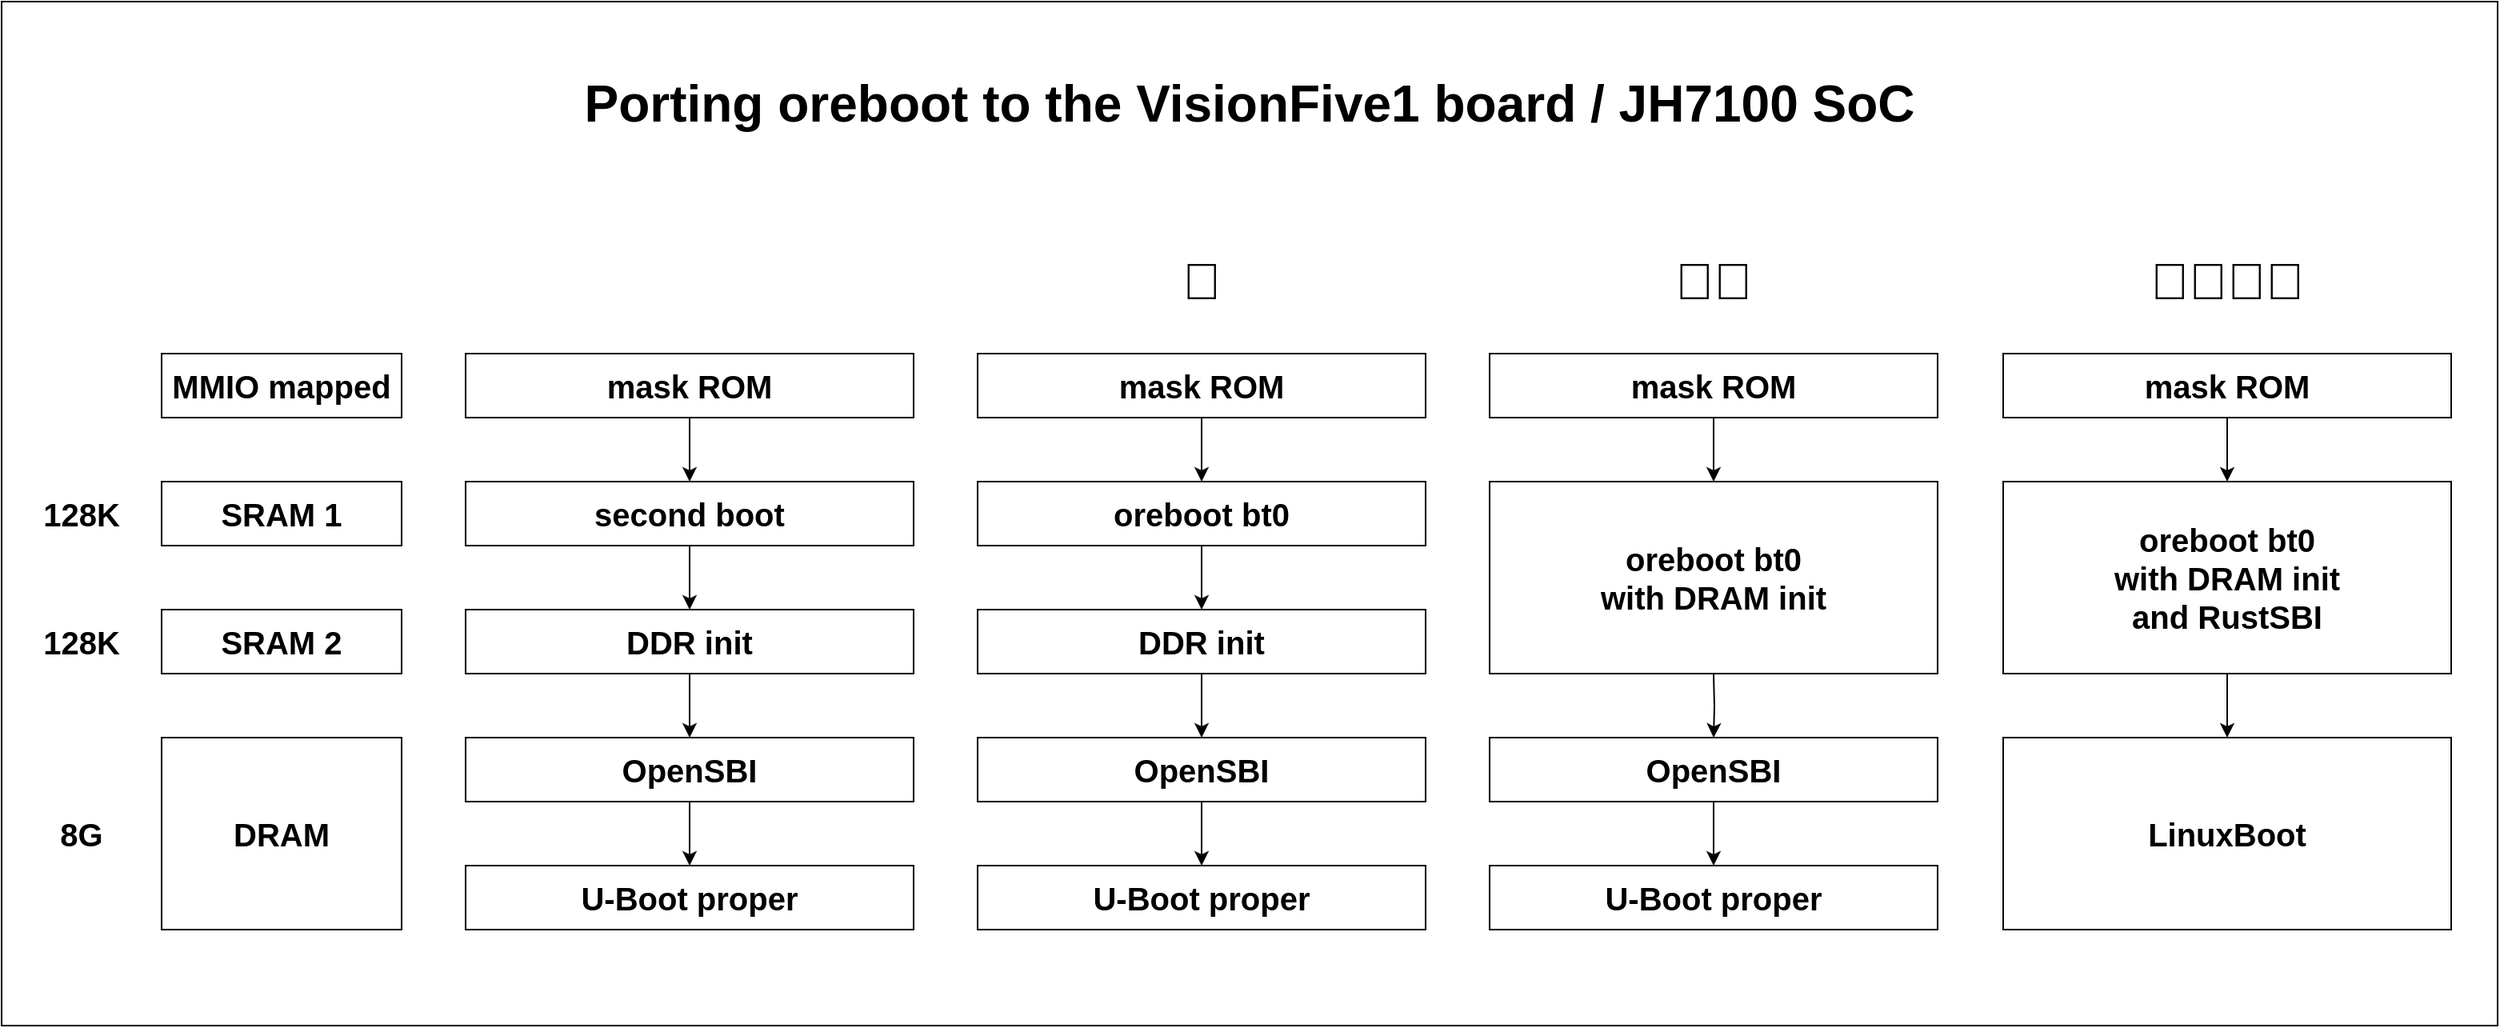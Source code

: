 <mxfile version="20.3.0" type="device"><diagram id="razaP89I31uqDeaCKgty" name="Page-1"><mxGraphModel dx="2970" dy="1855" grid="1" gridSize="10" guides="1" tooltips="1" connect="1" arrows="1" fold="1" page="1" pageScale="1" pageWidth="600" pageHeight="400" math="0" shadow="0"><root><mxCell id="0"/><mxCell id="1" parent="0"/><mxCell id="8cD4oGapX7zUV3zRnXWb-16" value="&lt;br&gt;Porting oreboot to the VisionFive1 board / JH7100 SoC" style="rounded=0;whiteSpace=wrap;html=1;verticalAlign=top;labelPosition=center;verticalLabelPosition=middle;align=center;fontSize=32;horizontal=1;fontStyle=1" parent="1" vertex="1"><mxGeometry x="-250" y="-200" width="1560" height="640" as="geometry"/></mxCell><mxCell id="KZbHYhw8S6iF9qb6F6PT-9" style="edgeStyle=orthogonalEdgeStyle;rounded=0;orthogonalLoop=1;jettySize=auto;html=1;exitX=0.5;exitY=1;exitDx=0;exitDy=0;entryX=0.5;entryY=0;entryDx=0;entryDy=0;fontSize=20;" parent="1" source="KZbHYhw8S6iF9qb6F6PT-1" target="KZbHYhw8S6iF9qb6F6PT-2" edge="1"><mxGeometry relative="1" as="geometry"/></mxCell><mxCell id="KZbHYhw8S6iF9qb6F6PT-1" value="second boot" style="rounded=0;whiteSpace=wrap;html=1;fontSize=20;fontStyle=1" parent="1" vertex="1"><mxGeometry x="40" y="100" width="280" height="40" as="geometry"/></mxCell><mxCell id="KZbHYhw8S6iF9qb6F6PT-8" style="edgeStyle=orthogonalEdgeStyle;rounded=0;orthogonalLoop=1;jettySize=auto;html=1;exitX=0.5;exitY=1;exitDx=0;exitDy=0;entryX=0.5;entryY=0;entryDx=0;entryDy=0;fontSize=20;" parent="1" source="KZbHYhw8S6iF9qb6F6PT-2" edge="1"><mxGeometry relative="1" as="geometry"><mxPoint x="180" y="260" as="targetPoint"/></mxGeometry></mxCell><mxCell id="KZbHYhw8S6iF9qb6F6PT-2" value="DDR init" style="rounded=0;whiteSpace=wrap;html=1;fontSize=20;fontStyle=1" parent="1" vertex="1"><mxGeometry x="40" y="180" width="280" height="40" as="geometry"/></mxCell><mxCell id="KZbHYhw8S6iF9qb6F6PT-6" style="edgeStyle=orthogonalEdgeStyle;rounded=0;orthogonalLoop=1;jettySize=auto;html=1;exitX=0.5;exitY=1;exitDx=0;exitDy=0;entryX=0.5;entryY=0;entryDx=0;entryDy=0;fontSize=20;" parent="1" source="KZbHYhw8S6iF9qb6F6PT-4" target="KZbHYhw8S6iF9qb6F6PT-5" edge="1"><mxGeometry relative="1" as="geometry"/></mxCell><mxCell id="KZbHYhw8S6iF9qb6F6PT-4" value="OpenSBI" style="rounded=0;whiteSpace=wrap;html=1;fontSize=20;fontStyle=1" parent="1" vertex="1"><mxGeometry x="40" y="260" width="280" height="40" as="geometry"/></mxCell><mxCell id="KZbHYhw8S6iF9qb6F6PT-5" value="U-Boot proper" style="rounded=0;whiteSpace=wrap;html=1;fontSize=20;fontStyle=1" parent="1" vertex="1"><mxGeometry x="40" y="340" width="280" height="40" as="geometry"/></mxCell><mxCell id="KZbHYhw8S6iF9qb6F6PT-10" value="" style="endArrow=classic;html=1;rounded=0;fontSize=20;entryX=0.5;entryY=0;entryDx=0;entryDy=0;exitX=0.5;exitY=1;exitDx=0;exitDy=0;" parent="1" source="rSJMu-FA_BfDrgefV_3U-21" target="KZbHYhw8S6iF9qb6F6PT-1" edge="1"><mxGeometry width="50" height="50" relative="1" as="geometry"><mxPoint x="180" y="60" as="sourcePoint"/><mxPoint x="200" y="290" as="targetPoint"/></mxGeometry></mxCell><mxCell id="rSJMu-FA_BfDrgefV_3U-1" style="edgeStyle=orthogonalEdgeStyle;rounded=0;orthogonalLoop=1;jettySize=auto;html=1;exitX=0.5;exitY=1;exitDx=0;exitDy=0;entryX=0.5;entryY=0;entryDx=0;entryDy=0;fontSize=20;" parent="1" source="rSJMu-FA_BfDrgefV_3U-2" target="rSJMu-FA_BfDrgefV_3U-4" edge="1"><mxGeometry relative="1" as="geometry"/></mxCell><mxCell id="rSJMu-FA_BfDrgefV_3U-2" value="oreboot bt0" style="rounded=0;whiteSpace=wrap;html=1;fontSize=20;fontStyle=1" parent="1" vertex="1"><mxGeometry x="360" y="100" width="280" height="40" as="geometry"/></mxCell><mxCell id="rSJMu-FA_BfDrgefV_3U-3" style="edgeStyle=orthogonalEdgeStyle;rounded=0;orthogonalLoop=1;jettySize=auto;html=1;exitX=0.5;exitY=1;exitDx=0;exitDy=0;entryX=0.5;entryY=0;entryDx=0;entryDy=0;fontSize=20;" parent="1" source="rSJMu-FA_BfDrgefV_3U-4" edge="1"><mxGeometry relative="1" as="geometry"><mxPoint x="500" y="260" as="targetPoint"/></mxGeometry></mxCell><mxCell id="rSJMu-FA_BfDrgefV_3U-4" value="DDR init" style="rounded=0;whiteSpace=wrap;html=1;fontSize=20;fontStyle=1" parent="1" vertex="1"><mxGeometry x="360" y="180" width="280" height="40" as="geometry"/></mxCell><mxCell id="rSJMu-FA_BfDrgefV_3U-5" style="edgeStyle=orthogonalEdgeStyle;rounded=0;orthogonalLoop=1;jettySize=auto;html=1;exitX=0.5;exitY=1;exitDx=0;exitDy=0;entryX=0.5;entryY=0;entryDx=0;entryDy=0;fontSize=20;" parent="1" source="rSJMu-FA_BfDrgefV_3U-6" target="rSJMu-FA_BfDrgefV_3U-7" edge="1"><mxGeometry relative="1" as="geometry"/></mxCell><mxCell id="rSJMu-FA_BfDrgefV_3U-6" value="OpenSBI" style="rounded=0;whiteSpace=wrap;html=1;fontSize=20;fontStyle=1" parent="1" vertex="1"><mxGeometry x="360" y="260" width="280" height="40" as="geometry"/></mxCell><mxCell id="rSJMu-FA_BfDrgefV_3U-7" value="U-Boot proper" style="rounded=0;whiteSpace=wrap;html=1;fontSize=20;fontStyle=1" parent="1" vertex="1"><mxGeometry x="360" y="340" width="280" height="40" as="geometry"/></mxCell><mxCell id="rSJMu-FA_BfDrgefV_3U-8" value="" style="endArrow=classic;html=1;rounded=0;fontSize=20;entryX=0.5;entryY=0;entryDx=0;entryDy=0;exitX=0.5;exitY=1;exitDx=0;exitDy=0;" parent="1" source="rSJMu-FA_BfDrgefV_3U-22" target="rSJMu-FA_BfDrgefV_3U-2" edge="1"><mxGeometry width="50" height="50" relative="1" as="geometry"><mxPoint x="500" y="60" as="sourcePoint"/><mxPoint x="520" y="290" as="targetPoint"/></mxGeometry></mxCell><mxCell id="rSJMu-FA_BfDrgefV_3U-9" value="DRAM" style="rounded=0;whiteSpace=wrap;html=1;fontStyle=1;fontSize=20;" parent="1" vertex="1"><mxGeometry x="-150" y="260" width="150" height="120" as="geometry"/></mxCell><mxCell id="rSJMu-FA_BfDrgefV_3U-10" value="SRAM 1" style="rounded=0;whiteSpace=wrap;html=1;fontStyle=1;fontSize=20;" parent="1" vertex="1"><mxGeometry x="-150" y="100" width="150" height="40" as="geometry"/></mxCell><mxCell id="rSJMu-FA_BfDrgefV_3U-11" value="SRAM 2" style="rounded=0;whiteSpace=wrap;html=1;fontStyle=1;fontSize=20;" parent="1" vertex="1"><mxGeometry x="-150" y="180" width="150" height="40" as="geometry"/></mxCell><mxCell id="rSJMu-FA_BfDrgefV_3U-21" value="mask ROM" style="rounded=0;whiteSpace=wrap;html=1;fontSize=20;fontStyle=1" parent="1" vertex="1"><mxGeometry x="40" y="20" width="280" height="40" as="geometry"/></mxCell><mxCell id="rSJMu-FA_BfDrgefV_3U-22" value="mask ROM" style="rounded=0;whiteSpace=wrap;html=1;fontSize=20;fontStyle=1" parent="1" vertex="1"><mxGeometry x="360" y="20" width="280" height="40" as="geometry"/></mxCell><mxCell id="rSJMu-FA_BfDrgefV_3U-25" value="MMIO mapped" style="rounded=0;whiteSpace=wrap;html=1;fontStyle=1;fontSize=20;" parent="1" vertex="1"><mxGeometry x="-150" y="20" width="150" height="40" as="geometry"/></mxCell><mxCell id="Iw4Ic0telxSFZbN7w8SR-1" value="oreboot bt0&lt;br&gt;with DRAM init&lt;br&gt;and RustSBI" style="rounded=0;whiteSpace=wrap;html=1;fontSize=20;fontStyle=1" parent="1" vertex="1"><mxGeometry x="1001" y="100" width="280" height="120" as="geometry"/></mxCell><mxCell id="Iw4Ic0telxSFZbN7w8SR-3" style="edgeStyle=orthogonalEdgeStyle;rounded=0;orthogonalLoop=1;jettySize=auto;html=1;exitX=0.5;exitY=1;exitDx=0;exitDy=0;entryX=0.5;entryY=0;entryDx=0;entryDy=0;fontSize=20;" parent="1" source="Iw4Ic0telxSFZbN7w8SR-1" target="Iw4Ic0telxSFZbN7w8SR-5" edge="1"><mxGeometry relative="1" as="geometry"><mxPoint x="1141" y="300" as="sourcePoint"/></mxGeometry></mxCell><mxCell id="Iw4Ic0telxSFZbN7w8SR-5" value="LinuxBoot" style="rounded=0;whiteSpace=wrap;html=1;fontSize=20;fontStyle=1" parent="1" vertex="1"><mxGeometry x="1001" y="260" width="280" height="120" as="geometry"/></mxCell><mxCell id="Iw4Ic0telxSFZbN7w8SR-6" value="" style="endArrow=classic;html=1;rounded=0;fontSize=20;entryX=0.5;entryY=0;entryDx=0;entryDy=0;exitX=0.5;exitY=1;exitDx=0;exitDy=0;" parent="1" source="Iw4Ic0telxSFZbN7w8SR-7" target="Iw4Ic0telxSFZbN7w8SR-1" edge="1"><mxGeometry width="50" height="50" relative="1" as="geometry"><mxPoint x="1141" y="60" as="sourcePoint"/><mxPoint x="1161" y="290" as="targetPoint"/></mxGeometry></mxCell><mxCell id="Iw4Ic0telxSFZbN7w8SR-7" value="mask ROM" style="rounded=0;whiteSpace=wrap;html=1;fontSize=20;fontStyle=1" parent="1" vertex="1"><mxGeometry x="1001" y="20" width="280" height="40" as="geometry"/></mxCell><mxCell id="Iw4Ic0telxSFZbN7w8SR-8" value="128K" style="text;html=1;strokeColor=none;fillColor=none;align=center;verticalAlign=middle;whiteSpace=wrap;rounded=0;fontSize=20;fontStyle=1" parent="1" vertex="1"><mxGeometry x="-230" y="105" width="60" height="30" as="geometry"/></mxCell><mxCell id="Iw4Ic0telxSFZbN7w8SR-9" value="128K" style="text;html=1;strokeColor=none;fillColor=none;align=center;verticalAlign=middle;whiteSpace=wrap;rounded=0;fontSize=20;fontStyle=1" parent="1" vertex="1"><mxGeometry x="-230" y="185" width="60" height="30" as="geometry"/></mxCell><mxCell id="Iw4Ic0telxSFZbN7w8SR-10" value="8G" style="text;html=1;strokeColor=none;fillColor=none;align=center;verticalAlign=middle;whiteSpace=wrap;rounded=0;fontSize=20;fontStyle=1" parent="1" vertex="1"><mxGeometry x="-230" y="305" width="60" height="30" as="geometry"/></mxCell><mxCell id="8cD4oGapX7zUV3zRnXWb-3" style="edgeStyle=orthogonalEdgeStyle;rounded=0;orthogonalLoop=1;jettySize=auto;html=1;exitX=0.5;exitY=1;exitDx=0;exitDy=0;entryX=0.5;entryY=0;entryDx=0;entryDy=0;fontSize=20;" parent="1" edge="1"><mxGeometry relative="1" as="geometry"><mxPoint x="820" y="260" as="targetPoint"/><mxPoint x="820" y="220" as="sourcePoint"/></mxGeometry></mxCell><mxCell id="8cD4oGapX7zUV3zRnXWb-5" style="edgeStyle=orthogonalEdgeStyle;rounded=0;orthogonalLoop=1;jettySize=auto;html=1;exitX=0.5;exitY=1;exitDx=0;exitDy=0;entryX=0.5;entryY=0;entryDx=0;entryDy=0;fontSize=20;" parent="1" source="8cD4oGapX7zUV3zRnXWb-6" target="8cD4oGapX7zUV3zRnXWb-7" edge="1"><mxGeometry relative="1" as="geometry"/></mxCell><mxCell id="8cD4oGapX7zUV3zRnXWb-6" value="OpenSBI" style="rounded=0;whiteSpace=wrap;html=1;fontSize=20;fontStyle=1" parent="1" vertex="1"><mxGeometry x="680" y="260" width="280" height="40" as="geometry"/></mxCell><mxCell id="8cD4oGapX7zUV3zRnXWb-7" value="U-Boot proper" style="rounded=0;whiteSpace=wrap;html=1;fontSize=20;fontStyle=1" parent="1" vertex="1"><mxGeometry x="680" y="340" width="280" height="40" as="geometry"/></mxCell><mxCell id="8cD4oGapX7zUV3zRnXWb-8" value="" style="endArrow=classic;html=1;rounded=0;fontSize=20;entryX=0.5;entryY=0;entryDx=0;entryDy=0;exitX=0.5;exitY=1;exitDx=0;exitDy=0;" parent="1" source="8cD4oGapX7zUV3zRnXWb-9" edge="1"><mxGeometry width="50" height="50" relative="1" as="geometry"><mxPoint x="820" y="60" as="sourcePoint"/><mxPoint x="820" y="100" as="targetPoint"/></mxGeometry></mxCell><mxCell id="8cD4oGapX7zUV3zRnXWb-9" value="mask ROM" style="rounded=0;whiteSpace=wrap;html=1;fontSize=20;fontStyle=1" parent="1" vertex="1"><mxGeometry x="680" y="20" width="280" height="40" as="geometry"/></mxCell><mxCell id="8cD4oGapX7zUV3zRnXWb-10" value="oreboot bt0&lt;br&gt;with DRAM init" style="rounded=0;whiteSpace=wrap;html=1;fontSize=20;fontStyle=1" parent="1" vertex="1"><mxGeometry x="680" y="100" width="280" height="120" as="geometry"/></mxCell><mxCell id="8cD4oGapX7zUV3zRnXWb-17" value="&lt;span style=&quot;font-weight: 700;&quot;&gt;🦀&lt;/span&gt;" style="text;html=1;strokeColor=none;fillColor=none;align=center;verticalAlign=middle;whiteSpace=wrap;rounded=0;fontSize=32;" parent="1" vertex="1"><mxGeometry x="470" y="-40" width="60" height="30" as="geometry"/></mxCell><mxCell id="8cD4oGapX7zUV3zRnXWb-18" value="&lt;span style=&quot;font-weight: 700;&quot;&gt;🦀&lt;/span&gt;&lt;span style=&quot;font-weight: 700;&quot;&gt;🦀&lt;/span&gt;&lt;span style=&quot;font-weight: 700;&quot;&gt;🦀&lt;/span&gt;&lt;span style=&quot;font-weight: 700;&quot;&gt;🐧&lt;/span&gt;" style="text;html=1;strokeColor=none;fillColor=none;align=center;verticalAlign=middle;whiteSpace=wrap;rounded=0;fontSize=32;" parent="1" vertex="1"><mxGeometry x="1044" y="-40" width="194" height="30" as="geometry"/></mxCell><mxCell id="8cD4oGapX7zUV3zRnXWb-20" value="&lt;span style=&quot;font-weight: 700;&quot;&gt;🦀&lt;/span&gt;&lt;span style=&quot;font-weight: 700;&quot;&gt;🦀&lt;/span&gt;" style="text;html=1;strokeColor=none;fillColor=none;align=center;verticalAlign=middle;whiteSpace=wrap;rounded=0;fontSize=32;" parent="1" vertex="1"><mxGeometry x="723" y="-40" width="194" height="30" as="geometry"/></mxCell></root></mxGraphModel></diagram></mxfile>
